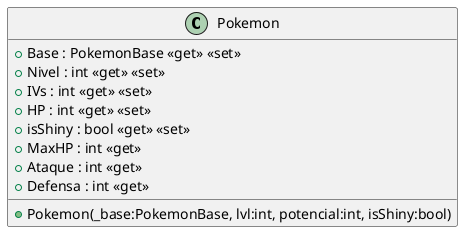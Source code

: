 @startuml
class Pokemon {
    + Base : PokemonBase <<get>> <<set>>
    + Nivel : int <<get>> <<set>>
    + IVs : int <<get>> <<set>>
    + HP : int <<get>> <<set>>
    + isShiny : bool <<get>> <<set>>
    + Pokemon(_base:PokemonBase, lvl:int, potencial:int, isShiny:bool)
    + MaxHP : int <<get>>
    + Ataque : int <<get>>
    + Defensa : int <<get>>
}
@enduml
